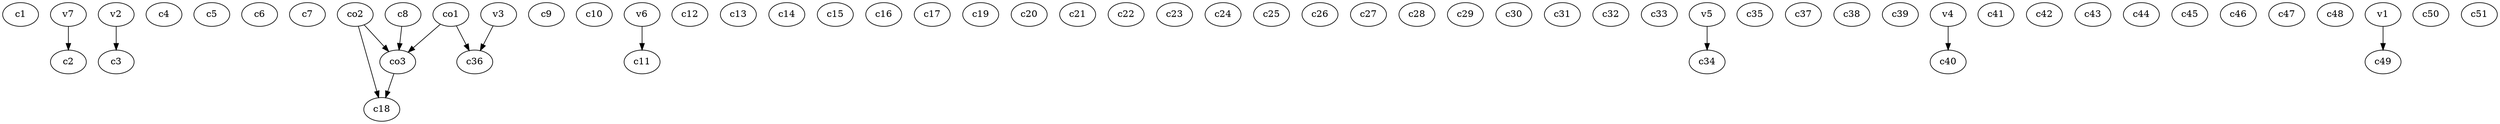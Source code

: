 strict digraph  {
c1;
c2;
c3;
c4;
c5;
c6;
c7;
c8;
c9;
c10;
c11;
c12;
c13;
c14;
c15;
c16;
c17;
c18;
c19;
c20;
c21;
c22;
c23;
c24;
c25;
c26;
c27;
c28;
c29;
c30;
c31;
c32;
c33;
c34;
c35;
c36;
c37;
c38;
c39;
c40;
c41;
c42;
c43;
c44;
c45;
c46;
c47;
c48;
c49;
c50;
c51;
v1;
v2;
v3;
v4;
v5;
v6;
v7;
co1;
co2;
co3;
c8 -> co3  [weight=1];
v1 -> c49  [weight=1];
v2 -> c3  [weight=1];
v3 -> c36  [weight=1];
v4 -> c40  [weight=1];
v5 -> c34  [weight=1];
v6 -> c11  [weight=1];
v7 -> c2  [weight=1];
co1 -> c36  [weight=1];
co1 -> co3  [weight=1];
co2 -> c18  [weight=1];
co2 -> co3  [weight=1];
co3 -> c18  [weight=1];
}
